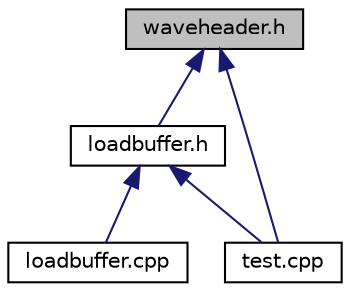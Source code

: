 digraph "waveheader.h"
{
  bgcolor="transparent";
  edge [fontname="Helvetica",fontsize="10",labelfontname="Helvetica",labelfontsize="10"];
  node [fontname="Helvetica",fontsize="10",shape=record];
  Node1 [label="waveheader.h",height=0.2,width=0.4,color="black", fillcolor="grey75", style="filled", fontcolor="black"];
  Node1 -> Node2 [dir="back",color="midnightblue",fontsize="10",style="solid",fontname="Helvetica"];
  Node2 [label="loadbuffer.h",height=0.2,width=0.4,color="black",URL="$loadbuffer_8h.html"];
  Node2 -> Node3 [dir="back",color="midnightblue",fontsize="10",style="solid",fontname="Helvetica"];
  Node3 [label="loadbuffer.cpp",height=0.2,width=0.4,color="black",URL="$loadbuffer_8cpp.html"];
  Node2 -> Node4 [dir="back",color="midnightblue",fontsize="10",style="solid",fontname="Helvetica"];
  Node4 [label="test.cpp",height=0.2,width=0.4,color="black",URL="$test_8cpp.html"];
  Node1 -> Node4 [dir="back",color="midnightblue",fontsize="10",style="solid",fontname="Helvetica"];
}
